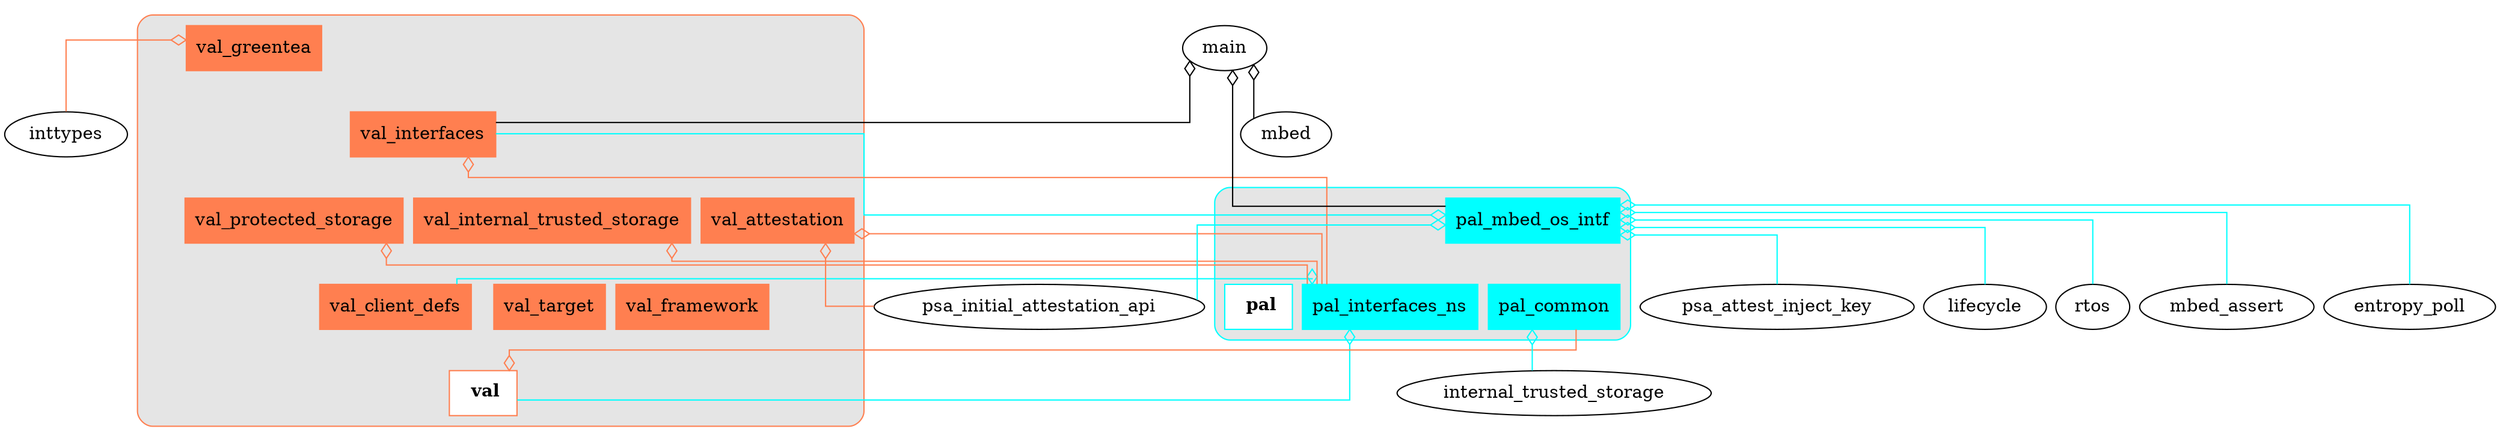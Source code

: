 //BrainGrid Overview
//Written in the Dot language (See Graphviz)

digraph {
	 graph[splines=ortho,compound=true]




	subgraph clusterval {
		style = rounded
		bgcolor = grey90
		color = coral
		node [shape = record, color = coral];

		val[label = val, style = filled];
		val_attestation[label = val_attestation, style = filled];
		val_client_defs[label = val_client_defs, style = filled];
		val_framework[label = val_framework, style = filled];
		val_greentea[label = val_greentea, style = filled];
		val_interfaces[label = val_interfaces, style = filled];
		val_internal_trusted_storage[label = val_internal_trusted_storage, style = filled];
		val_protected_storage[label = val_protected_storage, style = filled];
		val_target[label = val_target, style = filled];
		val[label =< <B> val</B>>, style = bold, fillcolor = white, style = filled];


		//------LAYOUT FOR SUBGRAPH------


		rankdir = BT; // Rank Direction Bottom to Top
		nodesep = 0.44; // Node Separation
		ranksep = 0.44; // Rank Separation


		//INHERITANCE//



		//COMPOSITION//


		val -> val_attestation [style=invis];
		val_client_defs -> val_attestation [style=invis];
		val_framework -> val_attestation [style=invis];
		val_target -> val_attestation [style=invis];

		val -> val_client_defs [style=invis];

		val -> val_greentea [style=invis];
		val_interfaces -> val_greentea [style=invis];

		val -> val_interfaces [style=invis];
		val_attestation -> val_interfaces [style=invis];
		val_client_defs -> val_interfaces [style=invis];
		val_greentea -> val_interfaces [style=invis];
		val_internal_trusted_storage -> val_interfaces [style=invis];
		val_protected_storage -> val_interfaces [style=invis];

		val -> val_internal_trusted_storage [style=invis];
		val_client_defs -> val_internal_trusted_storage [style=invis];
		val_framework -> val_internal_trusted_storage [style=invis];
		val_target -> val_internal_trusted_storage [style=invis];

		val -> val_protected_storage [style=invis];
		val_client_defs -> val_protected_storage [style=invis];
		val_framework -> val_protected_storage [style=invis];
		val_target -> val_protected_storage [style=invis];

		val -> val_target [style=invis];
	}//end subgraph val


	subgraph clusterpal {
		style = rounded
		bgcolor = grey90
		color = cyan
		node [shape = record, color = cyan];

		pal_common[label = pal_common, style = filled];
		pal_interfaces_ns[label = pal_interfaces_ns, style = filled];
		pal_mbed_os_intf[label = pal_mbed_os_intf, style = filled];
		pal[label =< <B> pal</B>>, style = bold, fillcolor = white, style = filled];


		//------LAYOUT FOR SUBGRAPH------


		rankdir = BT; // Rank Direction Bottom to Top
		nodesep = 0.44; // Node Separation
		ranksep = 0.44; // Rank Separation


		//INHERITANCE//



		//COMPOSITION//


		pal_common -> pal_mbed_os_intf [style=invis];
	}//end subgraph pal
//-------LAYOUT OF RELATIONSHIPS BETWEEN SUBGRAPHS------//
rankdir = BT; // Rank Direction Top to Bottom
nodesep = 0.11; // Node Separation
ranksep = 0.44; // Rank Separation


edge [color=black];
mbed -> main [arrowhead=ediamond];
val_interfaces -> main [arrowhead=ediamond];
pal_mbed_os_intf -> main [arrowhead=ediamond];

edge [color=cyan];
rtos -> pal_mbed_os_intf [arrowhead=ediamond];
mbed_assert -> pal_mbed_os_intf [arrowhead=ediamond];
val_interfaces -> pal_mbed_os_intf [arrowhead=ediamond];
entropy_poll -> pal_mbed_os_intf [arrowhead=ediamond];
psa_attest_inject_key -> pal_mbed_os_intf [arrowhead=ediamond];
psa_initial_attestation_api -> pal_mbed_os_intf [arrowhead=ediamond];
lifecycle -> pal_mbed_os_intf [arrowhead=ediamond];

edge [color=coral];
pal_interfaces_ns -> val_interfaces [arrowhead=ediamond];
psa_initial_attestation_api -> val_attestation [arrowhead=ediamond];
pal_interfaces_ns -> val_attestation [arrowhead=ediamond];
pal_common -> val [arrowhead=ediamond];

edge [color=cyan];
internal_trusted_storage -> pal_common [arrowhead=ediamond];
val -> pal_interfaces_ns [arrowhead=ediamond];
val_client_defs -> pal_interfaces_ns [arrowhead=ediamond];

edge [color=coral];
pal_interfaces_ns -> val_protected_storage [arrowhead=ediamond];
pal_interfaces_ns -> val_internal_trusted_storage [arrowhead=ediamond];
inttypes -> val_greentea [arrowhead=ediamond];
}//End digraph declaration
